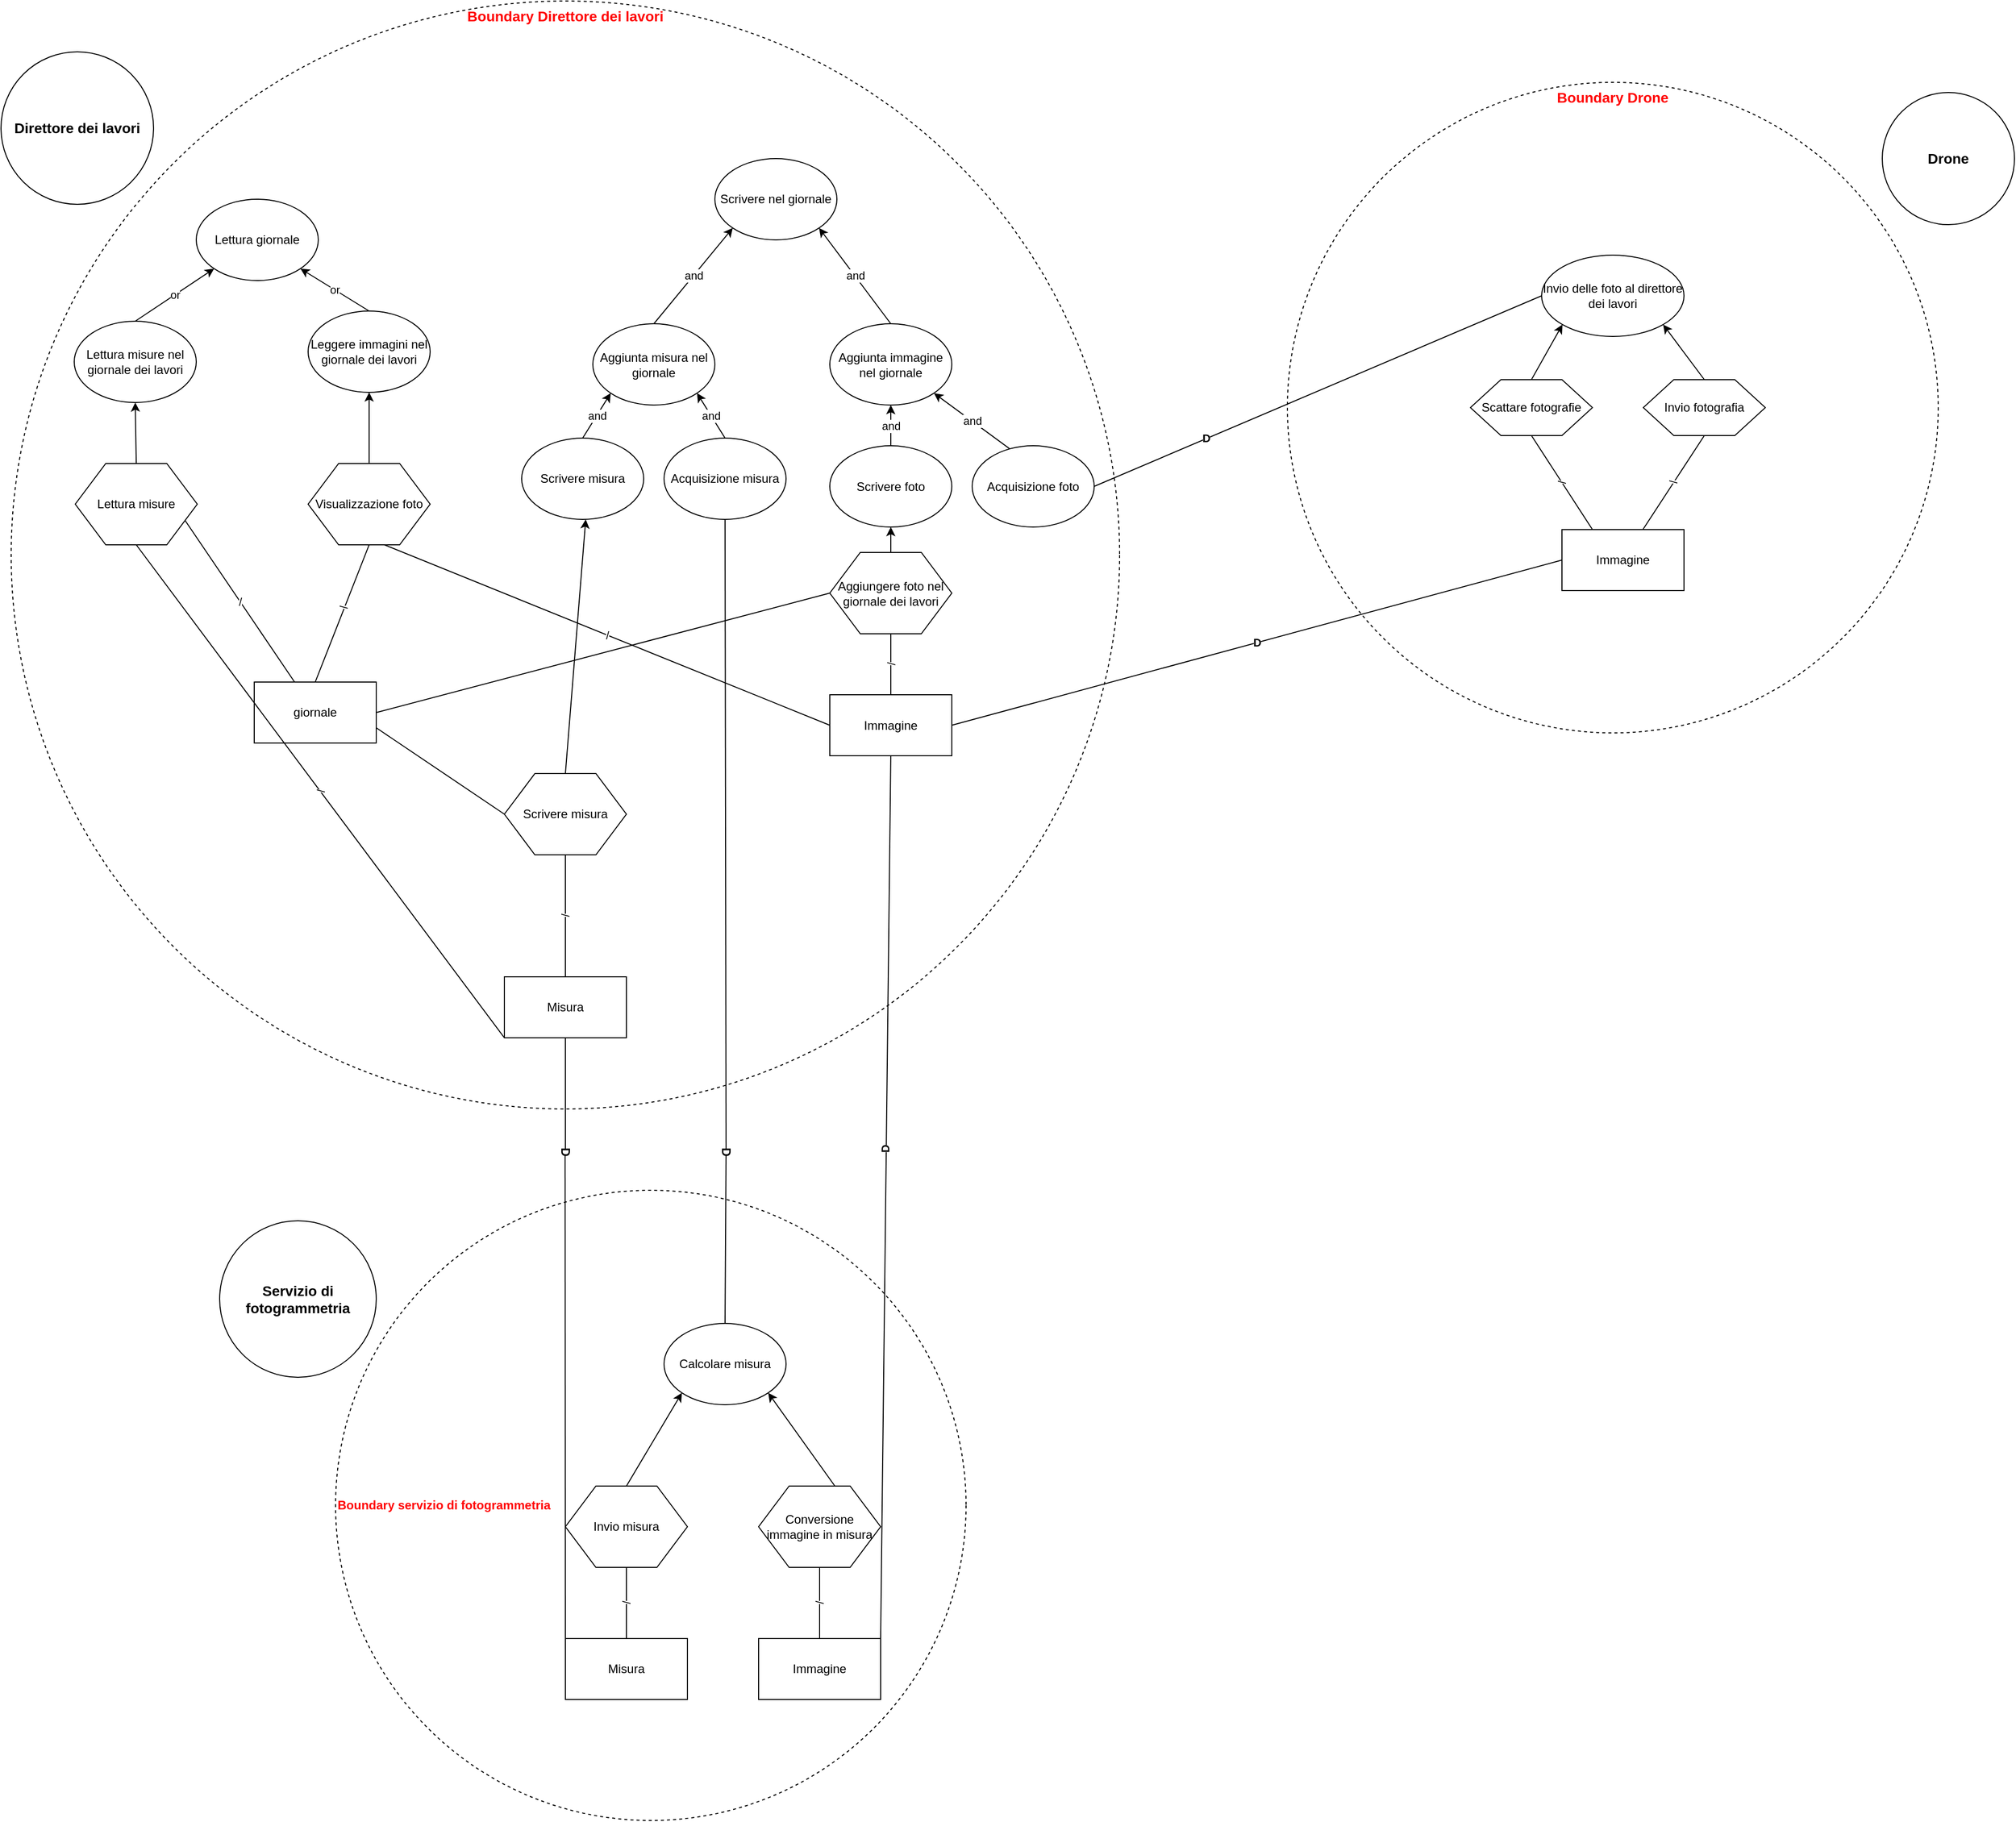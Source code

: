 <mxfile version="13.6.5" type="github">
  <diagram id="cnCCPLr-wRhK-n_2DDr9" name="Page-1">
    <mxGraphModel dx="3460" dy="1827" grid="1" gridSize="10" guides="1" tooltips="1" connect="1" arrows="1" fold="1" page="1" pageScale="1" pageWidth="827" pageHeight="1169" math="0" shadow="0">
      <root>
        <mxCell id="0" />
        <mxCell id="1" parent="0" />
        <mxCell id="gNfVBbD6RWb9HXehNZU_-39" value="&lt;b&gt;&lt;font color=&quot;#ff0000&quot; style=&quot;font-size: 14px&quot;&gt;Boundary Drone&lt;/font&gt;&lt;/b&gt;" style="ellipse;whiteSpace=wrap;html=1;aspect=fixed;dashed=1;fillColor=none;align=center;verticalAlign=top;" parent="1" vertex="1">
          <mxGeometry x="1295" y="120" width="640" height="640" as="geometry" />
        </mxCell>
        <mxCell id="gNfVBbD6RWb9HXehNZU_-40" value="&lt;div&gt;&lt;span&gt;&lt;b&gt;&lt;font color=&quot;#ff0000&quot;&gt;Boundary servizio di fotogrammetria&lt;/font&gt;&lt;/b&gt;&lt;/span&gt;&lt;/div&gt;" style="ellipse;whiteSpace=wrap;html=1;aspect=fixed;dashed=1;fillColor=none;align=left;labelBackgroundColor=none;horizontal=1;verticalAlign=middle;" parent="1" vertex="1">
          <mxGeometry x="359" y="1210" width="620" height="620" as="geometry" />
        </mxCell>
        <mxCell id="gNfVBbD6RWb9HXehNZU_-38" value="&lt;b&gt;&lt;font color=&quot;#ff0000&quot; style=&quot;font-size: 14px&quot;&gt;Boundary Direttore dei lavori&lt;/font&gt;&lt;/b&gt;" style="ellipse;whiteSpace=wrap;html=1;aspect=fixed;dashed=1;fillColor=none;align=center;verticalAlign=top;" parent="1" vertex="1">
          <mxGeometry x="40" y="40" width="1090" height="1090" as="geometry" />
        </mxCell>
        <mxCell id="gNfVBbD6RWb9HXehNZU_-65" value="" style="endArrow=none;html=1;entryX=0.5;entryY=1;entryDx=0;entryDy=0;exitX=0.5;exitY=0;exitDx=0;exitDy=0;horizontal=1;fontStyle=1;labelPosition=center;verticalLabelPosition=middle;align=center;verticalAlign=middle;anchorPointDirection=1;" parent="1" source="gNfVBbD6RWb9HXehNZU_-70" target="gNfVBbD6RWb9HXehNZU_-52" edge="1">
          <mxGeometry x="-0.618" y="12" width="50" height="50" relative="1" as="geometry">
            <mxPoint x="685" y="750" as="sourcePoint" />
            <mxPoint x="735" y="700" as="targetPoint" />
            <mxPoint as="offset" />
          </mxGeometry>
        </mxCell>
        <mxCell id="gNfVBbD6RWb9HXehNZU_-1" value="&lt;b&gt;&lt;font style=&quot;font-size: 14px&quot;&gt;Drone&lt;/font&gt;&lt;/b&gt;" style="ellipse;whiteSpace=wrap;html=1;aspect=fixed;" parent="1" vertex="1">
          <mxGeometry x="1880" y="130" width="130" height="130" as="geometry" />
        </mxCell>
        <mxCell id="gNfVBbD6RWb9HXehNZU_-2" value="&lt;b&gt;&lt;font style=&quot;font-size: 14px&quot;&gt;Direttore dei lavori&lt;/font&gt;&lt;/b&gt;" style="ellipse;whiteSpace=wrap;html=1;aspect=fixed;" parent="1" vertex="1">
          <mxGeometry x="30" y="90" width="150" height="150" as="geometry" />
        </mxCell>
        <mxCell id="gNfVBbD6RWb9HXehNZU_-3" value="&lt;b style=&quot;font-size: 14px;&quot;&gt;Servizio di fotogrammetria&lt;/b&gt;" style="ellipse;whiteSpace=wrap;html=1;aspect=fixed;fontSize=14;" parent="1" vertex="1">
          <mxGeometry x="245" y="1240" width="154" height="154" as="geometry" />
        </mxCell>
        <mxCell id="gNfVBbD6RWb9HXehNZU_-4" value="Invio fotografia" style="shape=hexagon;perimeter=hexagonPerimeter2;whiteSpace=wrap;html=1;" parent="1" vertex="1">
          <mxGeometry x="1645" y="412.5" width="120" height="55" as="geometry" />
        </mxCell>
        <mxCell id="gNfVBbD6RWb9HXehNZU_-5" value="Scattare fotografie" style="shape=hexagon;perimeter=hexagonPerimeter2;whiteSpace=wrap;html=1;" parent="1" vertex="1">
          <mxGeometry x="1475" y="412.5" width="120" height="55" as="geometry" />
        </mxCell>
        <mxCell id="gNfVBbD6RWb9HXehNZU_-6" value="Invio delle foto al direttore dei lavori" style="ellipse;whiteSpace=wrap;html=1;" parent="1" vertex="1">
          <mxGeometry x="1545" y="290" width="140" height="80" as="geometry" />
        </mxCell>
        <mxCell id="gNfVBbD6RWb9HXehNZU_-7" value="Immagine" style="rounded=0;whiteSpace=wrap;html=1;" parent="1" vertex="1">
          <mxGeometry x="845" y="722.5" width="120" height="60" as="geometry" />
        </mxCell>
        <mxCell id="gNfVBbD6RWb9HXehNZU_-8" value="D" style="endArrow=none;html=1;entryX=0;entryY=0.5;entryDx=0;entryDy=0;exitX=1;exitY=0.5;exitDx=0;exitDy=0;horizontal=1;verticalAlign=middle;comic=0;fontStyle=1" parent="1" source="gNfVBbD6RWb9HXehNZU_-46" target="gNfVBbD6RWb9HXehNZU_-6" edge="1">
          <mxGeometry x="-0.499" y="1" width="50" height="50" relative="1" as="geometry">
            <mxPoint x="895" y="505" as="sourcePoint" />
            <mxPoint x="945" y="455" as="targetPoint" />
            <mxPoint as="offset" />
          </mxGeometry>
        </mxCell>
        <mxCell id="gNfVBbD6RWb9HXehNZU_-9" value="Aggiungere foto nel giornale dei lavori" style="shape=hexagon;perimeter=hexagonPerimeter2;whiteSpace=wrap;html=1;" parent="1" vertex="1">
          <mxGeometry x="845" y="582.5" width="120" height="80" as="geometry" />
        </mxCell>
        <mxCell id="gNfVBbD6RWb9HXehNZU_-10" value="Aggiunta immagine nel giornale" style="ellipse;whiteSpace=wrap;html=1;" parent="1" vertex="1">
          <mxGeometry x="845" y="357.5" width="120" height="80" as="geometry" />
        </mxCell>
        <mxCell id="gNfVBbD6RWb9HXehNZU_-11" value="Lettura giornale" style="ellipse;whiteSpace=wrap;html=1;" parent="1" vertex="1">
          <mxGeometry x="222" y="235" width="120" height="80" as="geometry" />
        </mxCell>
        <mxCell id="gNfVBbD6RWb9HXehNZU_-12" value="Scrivere nel giornale" style="ellipse;whiteSpace=wrap;html=1;" parent="1" vertex="1">
          <mxGeometry x="732" y="195" width="120" height="80" as="geometry" />
        </mxCell>
        <mxCell id="gNfVBbD6RWb9HXehNZU_-13" value="Lettura misure nel giornale dei lavori" style="ellipse;whiteSpace=wrap;html=1;" parent="1" vertex="1">
          <mxGeometry x="102" y="355" width="120" height="80" as="geometry" />
        </mxCell>
        <mxCell id="gNfVBbD6RWb9HXehNZU_-14" value="Leggere immagini nel giornale dei lavori" style="ellipse;whiteSpace=wrap;html=1;" parent="1" vertex="1">
          <mxGeometry x="332" y="345" width="120" height="80" as="geometry" />
        </mxCell>
        <mxCell id="gNfVBbD6RWb9HXehNZU_-15" value="Lettura misure" style="shape=hexagon;perimeter=hexagonPerimeter2;whiteSpace=wrap;html=1;" parent="1" vertex="1">
          <mxGeometry x="103" y="495" width="120" height="80" as="geometry" />
        </mxCell>
        <mxCell id="gNfVBbD6RWb9HXehNZU_-16" value="Visualizzazione foto" style="shape=hexagon;perimeter=hexagonPerimeter2;whiteSpace=wrap;html=1;" parent="1" vertex="1">
          <mxGeometry x="332" y="495" width="120" height="80" as="geometry" />
        </mxCell>
        <mxCell id="gNfVBbD6RWb9HXehNZU_-17" value="giornale" style="rounded=0;whiteSpace=wrap;html=1;" parent="1" vertex="1">
          <mxGeometry x="279" y="710" width="120" height="60" as="geometry" />
        </mxCell>
        <mxCell id="gNfVBbD6RWb9HXehNZU_-18" value="" style="endArrow=none;html=1;exitX=1;exitY=0.5;exitDx=0;exitDy=0;horizontal=0;entryX=0;entryY=0.5;entryDx=0;entryDy=0;fontStyle=1" parent="1" source="gNfVBbD6RWb9HXehNZU_-17" target="gNfVBbD6RWb9HXehNZU_-9" edge="1">
          <mxGeometry x="0.463" y="88" width="50" height="50" relative="1" as="geometry">
            <mxPoint x="182" y="805" as="sourcePoint" />
            <mxPoint x="562" y="475" as="targetPoint" />
            <mxPoint as="offset" />
          </mxGeometry>
        </mxCell>
        <mxCell id="gNfVBbD6RWb9HXehNZU_-19" value="Aggiunta misura nel giornale" style="ellipse;whiteSpace=wrap;html=1;" parent="1" vertex="1">
          <mxGeometry x="612" y="357.5" width="120" height="80" as="geometry" />
        </mxCell>
        <mxCell id="gNfVBbD6RWb9HXehNZU_-20" value="Conversione immagine in misura" style="shape=hexagon;perimeter=hexagonPerimeter2;whiteSpace=wrap;html=1;" parent="1" vertex="1">
          <mxGeometry x="775" y="1501" width="120" height="80" as="geometry" />
        </mxCell>
        <mxCell id="gNfVBbD6RWb9HXehNZU_-21" value="Immagine" style="rounded=0;whiteSpace=wrap;html=1;" parent="1" vertex="1">
          <mxGeometry x="775" y="1651" width="120" height="60" as="geometry" />
        </mxCell>
        <mxCell id="gNfVBbD6RWb9HXehNZU_-22" value="Misura" style="rounded=0;whiteSpace=wrap;html=1;" parent="1" vertex="1">
          <mxGeometry x="525" y="1000" width="120" height="60" as="geometry" />
        </mxCell>
        <mxCell id="gNfVBbD6RWb9HXehNZU_-23" value="" style="endArrow=none;html=1;entryX=0.5;entryY=1;entryDx=0;entryDy=0;horizontal=1;exitX=0;exitY=0.5;exitDx=0;exitDy=0;fontStyle=1" parent="1" source="gNfVBbD6RWb9HXehNZU_-76" target="gNfVBbD6RWb9HXehNZU_-22" edge="1">
          <mxGeometry x="0.581" width="50" height="50" relative="1" as="geometry">
            <mxPoint x="895" y="1465" as="sourcePoint" />
            <mxPoint x="965" y="695" as="targetPoint" />
            <mxPoint as="offset" />
          </mxGeometry>
        </mxCell>
        <mxCell id="gNfVBbD6RWb9HXehNZU_-24" value="or" style="endArrow=classic;html=1;entryX=0;entryY=1;entryDx=0;entryDy=0;exitX=0.5;exitY=0;exitDx=0;exitDy=0;" parent="1" source="gNfVBbD6RWb9HXehNZU_-13" target="gNfVBbD6RWb9HXehNZU_-11" edge="1">
          <mxGeometry width="50" height="50" relative="1" as="geometry">
            <mxPoint x="712" y="595" as="sourcePoint" />
            <mxPoint x="762" y="545" as="targetPoint" />
          </mxGeometry>
        </mxCell>
        <mxCell id="gNfVBbD6RWb9HXehNZU_-25" value="or" style="endArrow=classic;html=1;entryX=1;entryY=1;entryDx=0;entryDy=0;exitX=0.5;exitY=0;exitDx=0;exitDy=0;" parent="1" source="gNfVBbD6RWb9HXehNZU_-14" target="gNfVBbD6RWb9HXehNZU_-11" edge="1">
          <mxGeometry width="50" height="50" relative="1" as="geometry">
            <mxPoint x="252" y="355" as="sourcePoint" />
            <mxPoint x="289.574" y="323.284" as="targetPoint" />
          </mxGeometry>
        </mxCell>
        <mxCell id="gNfVBbD6RWb9HXehNZU_-26" value="" style="endArrow=classic;html=1;entryX=0.5;entryY=1;entryDx=0;entryDy=0;exitX=0.5;exitY=0;exitDx=0;exitDy=0;" parent="1" source="gNfVBbD6RWb9HXehNZU_-16" target="gNfVBbD6RWb9HXehNZU_-14" edge="1">
          <mxGeometry width="50" height="50" relative="1" as="geometry">
            <mxPoint x="492" y="485" as="sourcePoint" />
            <mxPoint x="542" y="435" as="targetPoint" />
          </mxGeometry>
        </mxCell>
        <mxCell id="gNfVBbD6RWb9HXehNZU_-27" value="" style="endArrow=classic;html=1;entryX=0.5;entryY=1;entryDx=0;entryDy=0;exitX=0.5;exitY=0;exitDx=0;exitDy=0;" parent="1" source="gNfVBbD6RWb9HXehNZU_-15" target="gNfVBbD6RWb9HXehNZU_-13" edge="1">
          <mxGeometry width="50" height="50" relative="1" as="geometry">
            <mxPoint x="322" y="485" as="sourcePoint" />
            <mxPoint x="322" y="445" as="targetPoint" />
          </mxGeometry>
        </mxCell>
        <mxCell id="gNfVBbD6RWb9HXehNZU_-28" value="/" style="endArrow=none;html=1;exitX=0;exitY=1;exitDx=0;exitDy=0;horizontal=0;entryX=0.5;entryY=1;entryDx=0;entryDy=0;" parent="1" source="gNfVBbD6RWb9HXehNZU_-22" target="gNfVBbD6RWb9HXehNZU_-15" edge="1">
          <mxGeometry width="50" height="50" relative="1" as="geometry">
            <mxPoint x="163" y="680" as="sourcePoint" />
            <mxPoint x="462" y="445" as="targetPoint" />
          </mxGeometry>
        </mxCell>
        <mxCell id="gNfVBbD6RWb9HXehNZU_-29" value="/" style="endArrow=none;html=1;horizontal=0;exitX=0.5;exitY=0;exitDx=0;exitDy=0;entryX=0.5;entryY=1;entryDx=0;entryDy=0;" parent="1" source="gNfVBbD6RWb9HXehNZU_-17" target="gNfVBbD6RWb9HXehNZU_-16" edge="1">
          <mxGeometry x="0.077" width="50" height="50" relative="1" as="geometry">
            <mxPoint x="392" y="610" as="sourcePoint" />
            <mxPoint x="392" y="570" as="targetPoint" />
            <mxPoint as="offset" />
          </mxGeometry>
        </mxCell>
        <mxCell id="gNfVBbD6RWb9HXehNZU_-30" value="and" style="endArrow=classic;html=1;entryX=1;entryY=1;entryDx=0;entryDy=0;exitX=0.5;exitY=0;exitDx=0;exitDy=0;" parent="1" source="gNfVBbD6RWb9HXehNZU_-10" target="gNfVBbD6RWb9HXehNZU_-12" edge="1">
          <mxGeometry width="50" height="50" relative="1" as="geometry">
            <mxPoint x="662" y="320" as="sourcePoint" />
            <mxPoint x="689.574" y="268.284" as="targetPoint" />
          </mxGeometry>
        </mxCell>
        <mxCell id="gNfVBbD6RWb9HXehNZU_-31" value="and" style="endArrow=classic;html=1;exitX=0.5;exitY=0;exitDx=0;exitDy=0;entryX=0;entryY=1;entryDx=0;entryDy=0;" parent="1" source="gNfVBbD6RWb9HXehNZU_-19" target="gNfVBbD6RWb9HXehNZU_-12" edge="1">
          <mxGeometry width="50" height="50" relative="1" as="geometry">
            <mxPoint x="812" y="320" as="sourcePoint" />
            <mxPoint x="774.426" y="268.284" as="targetPoint" />
          </mxGeometry>
        </mxCell>
        <mxCell id="gNfVBbD6RWb9HXehNZU_-32" value="" style="endArrow=classic;html=1;entryX=0.5;entryY=1;entryDx=0;entryDy=0;exitX=0.5;exitY=0;exitDx=0;exitDy=0;" parent="1" source="gNfVBbD6RWb9HXehNZU_-9" target="gNfVBbD6RWb9HXehNZU_-47" edge="1">
          <mxGeometry width="50" height="50" relative="1" as="geometry">
            <mxPoint x="695" y="537.5" as="sourcePoint" />
            <mxPoint x="695" y="497.5" as="targetPoint" />
          </mxGeometry>
        </mxCell>
        <mxCell id="gNfVBbD6RWb9HXehNZU_-33" value="/" style="endArrow=none;html=1;exitX=0.5;exitY=0;exitDx=0;exitDy=0;horizontal=0;entryX=0.5;entryY=1;entryDx=0;entryDy=0;" parent="1" source="gNfVBbD6RWb9HXehNZU_-7" target="gNfVBbD6RWb9HXehNZU_-9" edge="1">
          <mxGeometry width="50" height="50" relative="1" as="geometry">
            <mxPoint x="535" y="777.5" as="sourcePoint" />
            <mxPoint x="905.0" y="767.5" as="targetPoint" />
          </mxGeometry>
        </mxCell>
        <mxCell id="gNfVBbD6RWb9HXehNZU_-34" value="/" style="endArrow=none;html=1;exitX=0.5;exitY=0;exitDx=0;exitDy=0;horizontal=0;entryX=0.5;entryY=1;entryDx=0;entryDy=0;" parent="1" source="gNfVBbD6RWb9HXehNZU_-22" target="gNfVBbD6RWb9HXehNZU_-56" edge="1">
          <mxGeometry width="50" height="50" relative="1" as="geometry">
            <mxPoint x="12" y="1012.5" as="sourcePoint" />
            <mxPoint x="672" y="887.5" as="targetPoint" />
          </mxGeometry>
        </mxCell>
        <mxCell id="gNfVBbD6RWb9HXehNZU_-35" value="" style="endArrow=classic;html=1;entryX=1;entryY=1;entryDx=0;entryDy=0;exitX=0.5;exitY=0;exitDx=0;exitDy=0;" parent="1" source="gNfVBbD6RWb9HXehNZU_-4" target="gNfVBbD6RWb9HXehNZU_-6" edge="1">
          <mxGeometry width="50" height="50" relative="1" as="geometry">
            <mxPoint x="835" y="500" as="sourcePoint" />
            <mxPoint x="835" y="455" as="targetPoint" />
          </mxGeometry>
        </mxCell>
        <mxCell id="gNfVBbD6RWb9HXehNZU_-36" value="/" style="endArrow=none;html=1;entryX=0.5;entryY=0;entryDx=0;entryDy=0;exitX=0.5;exitY=1;exitDx=0;exitDy=0;horizontal=0;" parent="1" source="gNfVBbD6RWb9HXehNZU_-20" target="gNfVBbD6RWb9HXehNZU_-21" edge="1">
          <mxGeometry width="50" height="50" relative="1" as="geometry">
            <mxPoint x="598" y="1690" as="sourcePoint" />
            <mxPoint x="648" y="1640" as="targetPoint" />
          </mxGeometry>
        </mxCell>
        <mxCell id="gNfVBbD6RWb9HXehNZU_-37" value="Immagine" style="rounded=0;whiteSpace=wrap;html=1;" parent="1" vertex="1">
          <mxGeometry x="1565" y="560" width="120" height="60" as="geometry" />
        </mxCell>
        <mxCell id="gNfVBbD6RWb9HXehNZU_-41" value="Calcolare misura" style="ellipse;whiteSpace=wrap;html=1;" parent="1" vertex="1">
          <mxGeometry x="682" y="1341" width="120" height="80" as="geometry" />
        </mxCell>
        <mxCell id="gNfVBbD6RWb9HXehNZU_-42" value="" style="endArrow=classic;html=1;exitX=0.625;exitY=0;exitDx=0;exitDy=0;entryX=1;entryY=1;entryDx=0;entryDy=0;" parent="1" source="gNfVBbD6RWb9HXehNZU_-20" target="gNfVBbD6RWb9HXehNZU_-41" edge="1">
          <mxGeometry width="50" height="50" relative="1" as="geometry">
            <mxPoint x="462" y="1620" as="sourcePoint" />
            <mxPoint x="512" y="1570" as="targetPoint" />
          </mxGeometry>
        </mxCell>
        <mxCell id="gNfVBbD6RWb9HXehNZU_-43" value="/" style="endArrow=none;html=1;entryX=0.5;entryY=1;entryDx=0;entryDy=0;horizontal=0;" parent="1" source="gNfVBbD6RWb9HXehNZU_-37" target="gNfVBbD6RWb9HXehNZU_-4" edge="1">
          <mxGeometry width="50" height="50" relative="1" as="geometry">
            <mxPoint x="1685" y="575" as="sourcePoint" />
            <mxPoint x="1735" y="525" as="targetPoint" />
          </mxGeometry>
        </mxCell>
        <mxCell id="gNfVBbD6RWb9HXehNZU_-44" value="/" style="endArrow=none;html=1;entryX=0.5;entryY=1;entryDx=0;entryDy=0;exitX=0.25;exitY=0;exitDx=0;exitDy=0;horizontal=0;" parent="1" source="gNfVBbD6RWb9HXehNZU_-37" target="gNfVBbD6RWb9HXehNZU_-5" edge="1">
          <mxGeometry width="50" height="50" relative="1" as="geometry">
            <mxPoint x="1685" y="575" as="sourcePoint" />
            <mxPoint x="1735" y="525" as="targetPoint" />
          </mxGeometry>
        </mxCell>
        <mxCell id="gNfVBbD6RWb9HXehNZU_-45" value="" style="endArrow=classic;html=1;entryX=0;entryY=1;entryDx=0;entryDy=0;exitX=0.5;exitY=0;exitDx=0;exitDy=0;" parent="1" source="gNfVBbD6RWb9HXehNZU_-5" target="gNfVBbD6RWb9HXehNZU_-6" edge="1">
          <mxGeometry width="50" height="50" relative="1" as="geometry">
            <mxPoint x="1685" y="575" as="sourcePoint" />
            <mxPoint x="1735" y="525" as="targetPoint" />
          </mxGeometry>
        </mxCell>
        <mxCell id="gNfVBbD6RWb9HXehNZU_-46" value="Acquisizione foto" style="ellipse;whiteSpace=wrap;html=1;" parent="1" vertex="1">
          <mxGeometry x="985" y="477.5" width="120" height="80" as="geometry" />
        </mxCell>
        <mxCell id="gNfVBbD6RWb9HXehNZU_-47" value="Scrivere foto" style="ellipse;whiteSpace=wrap;html=1;" parent="1" vertex="1">
          <mxGeometry x="845" y="477.5" width="120" height="80" as="geometry" />
        </mxCell>
        <mxCell id="gNfVBbD6RWb9HXehNZU_-48" value="and" style="endArrow=classic;html=1;entryX=0.5;entryY=1;entryDx=0;entryDy=0;exitX=0.5;exitY=0;exitDx=0;exitDy=0;" parent="1" source="gNfVBbD6RWb9HXehNZU_-47" target="gNfVBbD6RWb9HXehNZU_-10" edge="1">
          <mxGeometry width="50" height="50" relative="1" as="geometry">
            <mxPoint x="958" y="612.5" as="sourcePoint" />
            <mxPoint x="1008" y="562.5" as="targetPoint" />
          </mxGeometry>
        </mxCell>
        <mxCell id="gNfVBbD6RWb9HXehNZU_-49" value="and" style="endArrow=classic;html=1;entryX=1;entryY=1;entryDx=0;entryDy=0;exitX=0.308;exitY=0.038;exitDx=0;exitDy=0;exitPerimeter=0;" parent="1" source="gNfVBbD6RWb9HXehNZU_-46" target="gNfVBbD6RWb9HXehNZU_-10" edge="1">
          <mxGeometry width="50" height="50" relative="1" as="geometry">
            <mxPoint x="958" y="612.5" as="sourcePoint" />
            <mxPoint x="1008" y="562.5" as="targetPoint" />
          </mxGeometry>
        </mxCell>
        <mxCell id="gNfVBbD6RWb9HXehNZU_-50" value="D" style="endArrow=none;html=1;exitX=1;exitY=0.5;exitDx=0;exitDy=0;entryX=0;entryY=0.5;entryDx=0;entryDy=0;fontStyle=1" parent="1" source="gNfVBbD6RWb9HXehNZU_-7" target="gNfVBbD6RWb9HXehNZU_-37" edge="1">
          <mxGeometry width="50" height="50" relative="1" as="geometry">
            <mxPoint x="845" y="570" as="sourcePoint" />
            <mxPoint x="895" y="520" as="targetPoint" />
          </mxGeometry>
        </mxCell>
        <mxCell id="gNfVBbD6RWb9HXehNZU_-51" value="/" style="endArrow=none;html=1;entryX=0.625;entryY=1;entryDx=0;entryDy=0;exitX=0;exitY=0.5;exitDx=0;exitDy=0;" parent="1" source="gNfVBbD6RWb9HXehNZU_-7" target="gNfVBbD6RWb9HXehNZU_-16" edge="1">
          <mxGeometry width="50" height="50" relative="1" as="geometry">
            <mxPoint x="475" y="590" as="sourcePoint" />
            <mxPoint x="525" y="540" as="targetPoint" />
          </mxGeometry>
        </mxCell>
        <mxCell id="gNfVBbD6RWb9HXehNZU_-52" value="Acquisizione misura" style="ellipse;whiteSpace=wrap;html=1;" parent="1" vertex="1">
          <mxGeometry x="682" y="470" width="120" height="80" as="geometry" />
        </mxCell>
        <mxCell id="gNfVBbD6RWb9HXehNZU_-53" value="Scrivere misura" style="ellipse;whiteSpace=wrap;html=1;" parent="1" vertex="1">
          <mxGeometry x="542" y="470" width="120" height="80" as="geometry" />
        </mxCell>
        <mxCell id="gNfVBbD6RWb9HXehNZU_-54" value="and" style="endArrow=classic;html=1;entryX=1;entryY=1;entryDx=0;entryDy=0;exitX=0.5;exitY=0;exitDx=0;exitDy=0;" parent="1" source="gNfVBbD6RWb9HXehNZU_-52" target="gNfVBbD6RWb9HXehNZU_-19" edge="1">
          <mxGeometry width="50" height="50" relative="1" as="geometry">
            <mxPoint x="725" y="580" as="sourcePoint" />
            <mxPoint x="775" y="530" as="targetPoint" />
          </mxGeometry>
        </mxCell>
        <mxCell id="gNfVBbD6RWb9HXehNZU_-55" value="and" style="endArrow=classic;html=1;entryX=0;entryY=1;entryDx=0;entryDy=0;exitX=0.5;exitY=0;exitDx=0;exitDy=0;" parent="1" source="gNfVBbD6RWb9HXehNZU_-53" target="gNfVBbD6RWb9HXehNZU_-19" edge="1">
          <mxGeometry width="50" height="50" relative="1" as="geometry">
            <mxPoint x="725" y="580" as="sourcePoint" />
            <mxPoint x="775" y="530" as="targetPoint" />
          </mxGeometry>
        </mxCell>
        <mxCell id="gNfVBbD6RWb9HXehNZU_-56" value="Scrivere misura" style="shape=hexagon;perimeter=hexagonPerimeter2;whiteSpace=wrap;html=1;" parent="1" vertex="1">
          <mxGeometry x="525" y="800" width="120" height="80" as="geometry" />
        </mxCell>
        <mxCell id="gNfVBbD6RWb9HXehNZU_-57" value="" style="endArrow=classic;html=1;exitX=0.5;exitY=0;exitDx=0;exitDy=0;" parent="1" source="gNfVBbD6RWb9HXehNZU_-56" edge="1">
          <mxGeometry width="50" height="50" relative="1" as="geometry">
            <mxPoint x="615" y="730" as="sourcePoint" />
            <mxPoint x="605" y="550" as="targetPoint" />
          </mxGeometry>
        </mxCell>
        <mxCell id="gNfVBbD6RWb9HXehNZU_-58" value="" style="endArrow=none;html=1;exitX=1;exitY=0.75;exitDx=0;exitDy=0;entryX=0;entryY=0.5;entryDx=0;entryDy=0;" parent="1" source="gNfVBbD6RWb9HXehNZU_-17" target="gNfVBbD6RWb9HXehNZU_-56" edge="1">
          <mxGeometry x="0.384" y="-56" width="50" height="50" relative="1" as="geometry">
            <mxPoint x="615" y="820" as="sourcePoint" />
            <mxPoint x="665" y="770" as="targetPoint" />
            <mxPoint as="offset" />
          </mxGeometry>
        </mxCell>
        <mxCell id="gNfVBbD6RWb9HXehNZU_-59" value="/" style="endArrow=none;html=1;entryX=1;entryY=0.75;entryDx=0;entryDy=0;" parent="1" source="gNfVBbD6RWb9HXehNZU_-17" target="gNfVBbD6RWb9HXehNZU_-15" edge="1">
          <mxGeometry width="50" height="50" relative="1" as="geometry">
            <mxPoint x="335" y="820" as="sourcePoint" />
            <mxPoint x="385" y="770" as="targetPoint" />
          </mxGeometry>
        </mxCell>
        <mxCell id="gNfVBbD6RWb9HXehNZU_-60" value="D" style="endArrow=none;html=1;entryX=0.5;entryY=1;entryDx=0;entryDy=0;exitX=1;exitY=0;exitDx=0;exitDy=0;horizontal=0;fontStyle=1" parent="1" source="gNfVBbD6RWb9HXehNZU_-21" target="gNfVBbD6RWb9HXehNZU_-7" edge="1">
          <mxGeometry x="0.108" y="1" width="50" height="50" relative="1" as="geometry">
            <mxPoint x="685" y="950" as="sourcePoint" />
            <mxPoint x="915" y="800" as="targetPoint" />
            <mxPoint as="offset" />
          </mxGeometry>
        </mxCell>
        <mxCell id="gNfVBbD6RWb9HXehNZU_-61" value="Invio misura" style="shape=hexagon;perimeter=hexagonPerimeter2;whiteSpace=wrap;html=1;" parent="1" vertex="1">
          <mxGeometry x="585" y="1501" width="120" height="80" as="geometry" />
        </mxCell>
        <mxCell id="gNfVBbD6RWb9HXehNZU_-62" value="/" style="endArrow=none;html=1;entryX=0.5;entryY=1;entryDx=0;entryDy=0;exitX=0.5;exitY=0;exitDx=0;exitDy=0;horizontal=0;" parent="1" source="gNfVBbD6RWb9HXehNZU_-63" target="gNfVBbD6RWb9HXehNZU_-61" edge="1">
          <mxGeometry width="50" height="50" relative="1" as="geometry">
            <mxPoint x="628" y="1641" as="sourcePoint" />
            <mxPoint x="568" y="1471" as="targetPoint" />
          </mxGeometry>
        </mxCell>
        <mxCell id="gNfVBbD6RWb9HXehNZU_-63" value="Misura" style="rounded=0;whiteSpace=wrap;html=1;" parent="1" vertex="1">
          <mxGeometry x="585" y="1651" width="120" height="60" as="geometry" />
        </mxCell>
        <mxCell id="gNfVBbD6RWb9HXehNZU_-64" value="" style="endArrow=classic;html=1;entryX=0;entryY=1;entryDx=0;entryDy=0;exitX=0.5;exitY=0;exitDx=0;exitDy=0;" parent="1" source="gNfVBbD6RWb9HXehNZU_-61" target="gNfVBbD6RWb9HXehNZU_-41" edge="1">
          <mxGeometry width="50" height="50" relative="1" as="geometry">
            <mxPoint x="518" y="1521" as="sourcePoint" />
            <mxPoint x="568" y="1471" as="targetPoint" />
          </mxGeometry>
        </mxCell>
        <mxCell id="gNfVBbD6RWb9HXehNZU_-71" value="" style="endArrow=none;html=1;entryX=0.5;entryY=1;entryDx=0;entryDy=0;exitX=0.5;exitY=0;exitDx=0;exitDy=0;horizontal=1;fontStyle=1;labelPosition=center;verticalLabelPosition=middle;align=center;verticalAlign=middle;anchorPointDirection=1;" parent="1" source="gNfVBbD6RWb9HXehNZU_-41" target="gNfVBbD6RWb9HXehNZU_-70" edge="1">
          <mxGeometry x="-0.618" y="12" width="50" height="50" relative="1" as="geometry">
            <mxPoint x="742" y="1341" as="sourcePoint" />
            <mxPoint x="742" y="550" as="targetPoint" />
            <mxPoint as="offset" />
          </mxGeometry>
        </mxCell>
        <mxCell id="gNfVBbD6RWb9HXehNZU_-70" value="&lt;b&gt;D&lt;/b&gt;" style="text;html=1;align=center;verticalAlign=middle;resizable=1;points=[];autosize=1;rotation=-180;horizontal=0;direction=east;fillColor=#ffffff;overflow=visible;perimeter=none;container=0;backgroundOutline=0;resizeWidth=1;resizeHeight=1;" parent="1" vertex="1">
          <mxGeometry x="732" y="1169" width="22" height="6" as="geometry" />
        </mxCell>
        <mxCell id="gNfVBbD6RWb9HXehNZU_-76" value="&lt;b&gt;D&lt;/b&gt;" style="text;html=1;align=center;verticalAlign=middle;resizable=1;points=[];autosize=1;rotation=-180;horizontal=0;direction=east;fillColor=#ffffff;overflow=visible;perimeter=none;container=0;backgroundOutline=0;resizeWidth=1;resizeHeight=1;" parent="1" vertex="1">
          <mxGeometry x="574" y="1169" width="22" height="6" as="geometry" />
        </mxCell>
        <mxCell id="gNfVBbD6RWb9HXehNZU_-78" value="" style="endArrow=none;html=1;horizontal=1;exitX=0;exitY=0.5;exitDx=0;exitDy=0;fontStyle=1;entryX=0.514;entryY=-0.058;entryDx=0;entryDy=0;entryPerimeter=0;" parent="1" source="gNfVBbD6RWb9HXehNZU_-63" target="gNfVBbD6RWb9HXehNZU_-76" edge="1">
          <mxGeometry x="0.581" width="50" height="50" relative="1" as="geometry">
            <mxPoint x="585" y="1681" as="sourcePoint" />
            <mxPoint x="585" y="1180" as="targetPoint" />
            <mxPoint as="offset" />
          </mxGeometry>
        </mxCell>
      </root>
    </mxGraphModel>
  </diagram>
</mxfile>
